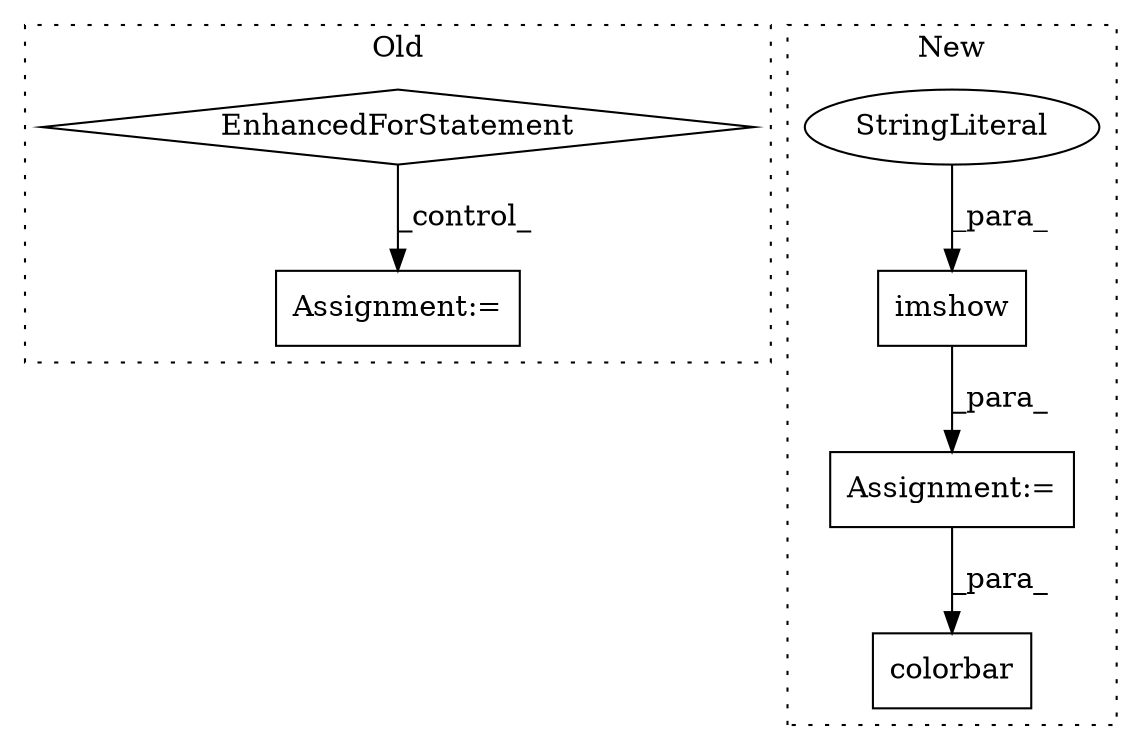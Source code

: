digraph G {
subgraph cluster0 {
1 [label="EnhancedForStatement" a="70" s="1794,1863" l="53,2" shape="diamond"];
6 [label="Assignment:=" a="7" s="1875" l="1" shape="box"];
label = "Old";
style="dotted";
}
subgraph cluster1 {
2 [label="colorbar" a="32" s="1966,1977" l="9,1" shape="box"];
3 [label="imshow" a="32" s="1928,1953" l="7,1" shape="box"];
4 [label="StringLiteral" a="45" s="1944" l="9" shape="ellipse"];
5 [label="Assignment:=" a="7" s="1924" l="1" shape="box"];
label = "New";
style="dotted";
}
1 -> 6 [label="_control_"];
3 -> 5 [label="_para_"];
4 -> 3 [label="_para_"];
5 -> 2 [label="_para_"];
}